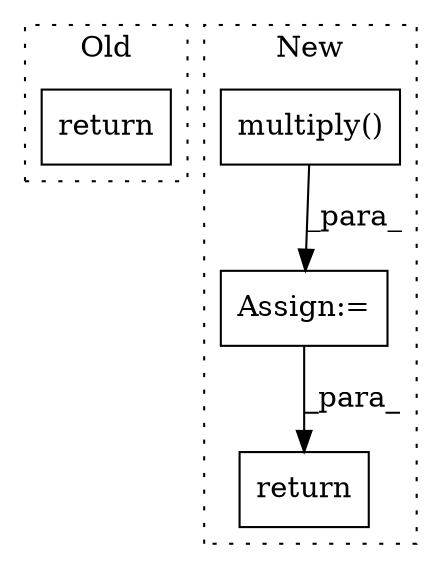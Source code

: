 digraph G {
subgraph cluster0 {
1 [label="return" a="93" s="3388" l="7" shape="box"];
label = "Old";
style="dotted";
}
subgraph cluster1 {
2 [label="multiply()" a="75" s="5804,5842" l="13,1" shape="box"];
3 [label="Assign:=" a="68" s="5801" l="3" shape="box"];
4 [label="return" a="93" s="5975" l="7" shape="box"];
label = "New";
style="dotted";
}
2 -> 3 [label="_para_"];
3 -> 4 [label="_para_"];
}